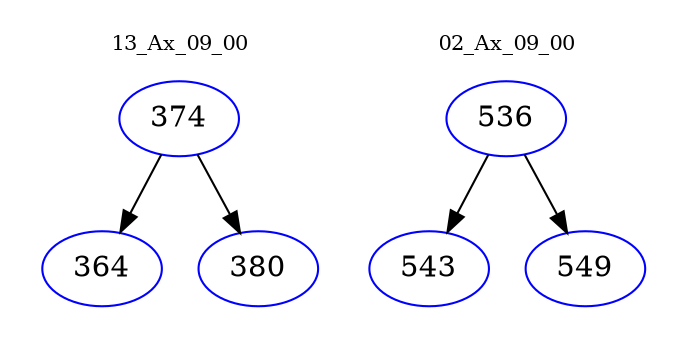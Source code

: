digraph{
subgraph cluster_0 {
color = white
label = "13_Ax_09_00";
fontsize=10;
T0_374 [label="374", color="blue"]
T0_374 -> T0_364 [color="black"]
T0_364 [label="364", color="blue"]
T0_374 -> T0_380 [color="black"]
T0_380 [label="380", color="blue"]
}
subgraph cluster_1 {
color = white
label = "02_Ax_09_00";
fontsize=10;
T1_536 [label="536", color="blue"]
T1_536 -> T1_543 [color="black"]
T1_543 [label="543", color="blue"]
T1_536 -> T1_549 [color="black"]
T1_549 [label="549", color="blue"]
}
}
